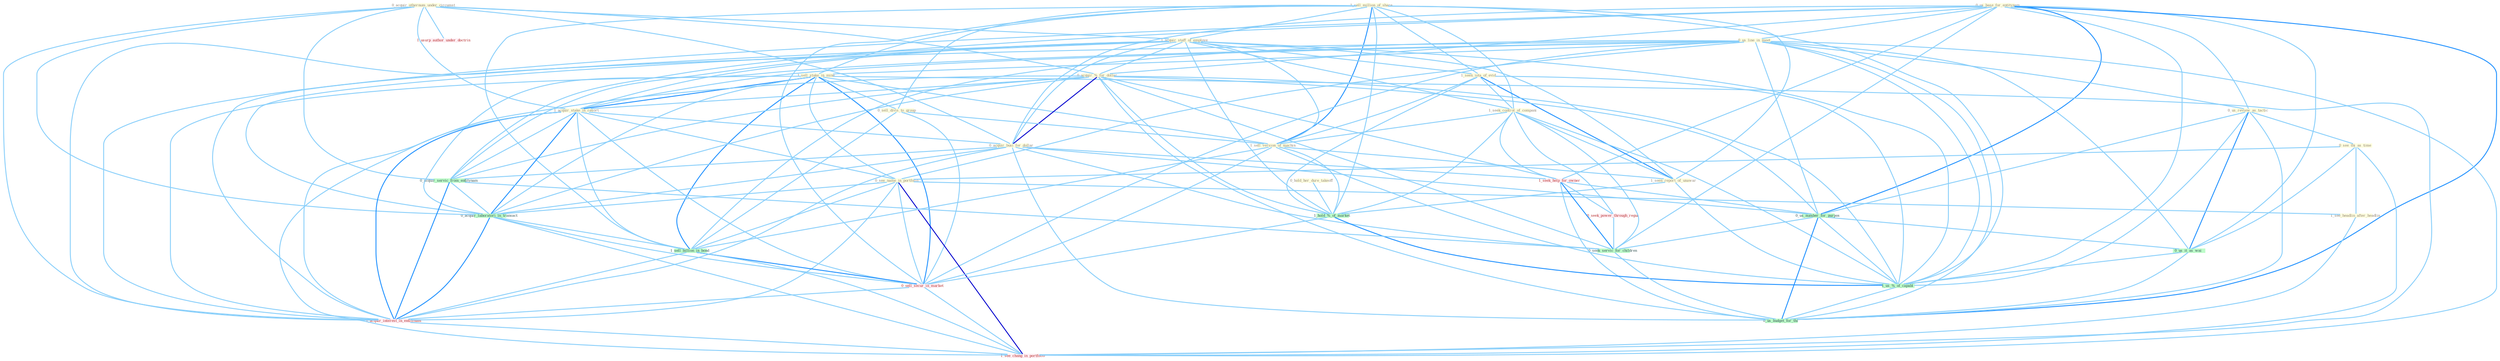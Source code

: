 Graph G{ 
    node
    [shape=polygon,style=filled,width=.5,height=.06,color="#BDFCC9",fixedsize=true,fontsize=4,
    fontcolor="#2f4f4f"];
    {node
    [color="#ffffe0", fontcolor="#8b7d6b"] "1_sell_million_of_share " "0_acquir_othernum_under_circumst " "0_us_base_for_entitynam " "1_acquir_staff_of_employe " "0_us_line_in_meet " "1_seen_iota_of_evid " "0_us_review_as_tactic " "1_sell_stake_in_mine " "0_hold_her_dure_takeoff " "1_seek_control_of_compani " "0_acquir_%_for_dollar " "1_acquir_stake_in_resort " "0_sell_divis_to_group " "0_acquir_busi_for_dollar " "0_see_thi_as_time " "0_see_name_in_portfolio " "1_sell_version_of_machin " "1_seen_report_of_unawar " "1_see_headlin_after_headlin "}
{node [color="#fff0f5", fontcolor="#b22222"] "1_seek_help_for_owner " "0_seek_power_through_regul " "1_usurp_author_under_doctrin " "0_sell_secur_in_market " "1_acquir_interest_in_entitynam " "1_see_chang_in_portfolio "}
edge [color="#B0E2FF"];

	"1_sell_million_of_share " -- "1_acquir_staff_of_employe " [w="1", color="#87cefa" ];
	"1_sell_million_of_share " -- "1_seen_iota_of_evid " [w="1", color="#87cefa" ];
	"1_sell_million_of_share " -- "1_sell_stake_in_mine " [w="1", color="#87cefa" ];
	"1_sell_million_of_share " -- "1_seek_control_of_compani " [w="1", color="#87cefa" ];
	"1_sell_million_of_share " -- "0_sell_divis_to_group " [w="1", color="#87cefa" ];
	"1_sell_million_of_share " -- "1_sell_version_of_machin " [w="2", color="#1e90ff" , len=0.8];
	"1_sell_million_of_share " -- "1_seen_report_of_unawar " [w="1", color="#87cefa" ];
	"1_sell_million_of_share " -- "1_hold_%_of_market " [w="1", color="#87cefa" ];
	"1_sell_million_of_share " -- "1_sell_billion_in_bond " [w="1", color="#87cefa" ];
	"1_sell_million_of_share " -- "1_us_%_of_capabl " [w="1", color="#87cefa" ];
	"1_sell_million_of_share " -- "0_sell_secur_in_market " [w="1", color="#87cefa" ];
	"0_acquir_othernum_under_circumst " -- "1_acquir_staff_of_employe " [w="1", color="#87cefa" ];
	"0_acquir_othernum_under_circumst " -- "0_acquir_%_for_dollar " [w="1", color="#87cefa" ];
	"0_acquir_othernum_under_circumst " -- "1_acquir_stake_in_resort " [w="1", color="#87cefa" ];
	"0_acquir_othernum_under_circumst " -- "0_acquir_busi_for_dollar " [w="1", color="#87cefa" ];
	"0_acquir_othernum_under_circumst " -- "0_acquir_servic_from_entitynam " [w="1", color="#87cefa" ];
	"0_acquir_othernum_under_circumst " -- "0_acquir_laboratori_in_transact " [w="1", color="#87cefa" ];
	"0_acquir_othernum_under_circumst " -- "1_usurp_author_under_doctrin " [w="1", color="#87cefa" ];
	"0_acquir_othernum_under_circumst " -- "1_acquir_interest_in_entitynam " [w="1", color="#87cefa" ];
	"0_us_base_for_entitynam " -- "0_us_line_in_meet " [w="1", color="#87cefa" ];
	"0_us_base_for_entitynam " -- "0_us_review_as_tactic " [w="1", color="#87cefa" ];
	"0_us_base_for_entitynam " -- "0_acquir_%_for_dollar " [w="1", color="#87cefa" ];
	"0_us_base_for_entitynam " -- "0_acquir_busi_for_dollar " [w="1", color="#87cefa" ];
	"0_us_base_for_entitynam " -- "1_seek_help_for_owner " [w="1", color="#87cefa" ];
	"0_us_base_for_entitynam " -- "0_acquir_servic_from_entitynam " [w="1", color="#87cefa" ];
	"0_us_base_for_entitynam " -- "0_us_number_for_purpos " [w="2", color="#1e90ff" , len=0.8];
	"0_us_base_for_entitynam " -- "0_us_it_as_wai " [w="1", color="#87cefa" ];
	"0_us_base_for_entitynam " -- "1_us_%_of_capabl " [w="1", color="#87cefa" ];
	"0_us_base_for_entitynam " -- "1_acquir_interest_in_entitynam " [w="1", color="#87cefa" ];
	"0_us_base_for_entitynam " -- "0_seek_servic_for_children " [w="1", color="#87cefa" ];
	"0_us_base_for_entitynam " -- "0_us_budget_for_thi " [w="2", color="#1e90ff" , len=0.8];
	"1_acquir_staff_of_employe " -- "1_seen_iota_of_evid " [w="1", color="#87cefa" ];
	"1_acquir_staff_of_employe " -- "1_seek_control_of_compani " [w="1", color="#87cefa" ];
	"1_acquir_staff_of_employe " -- "0_acquir_%_for_dollar " [w="1", color="#87cefa" ];
	"1_acquir_staff_of_employe " -- "1_acquir_stake_in_resort " [w="1", color="#87cefa" ];
	"1_acquir_staff_of_employe " -- "0_acquir_busi_for_dollar " [w="1", color="#87cefa" ];
	"1_acquir_staff_of_employe " -- "1_sell_version_of_machin " [w="1", color="#87cefa" ];
	"1_acquir_staff_of_employe " -- "1_seen_report_of_unawar " [w="1", color="#87cefa" ];
	"1_acquir_staff_of_employe " -- "0_acquir_servic_from_entitynam " [w="1", color="#87cefa" ];
	"1_acquir_staff_of_employe " -- "1_hold_%_of_market " [w="1", color="#87cefa" ];
	"1_acquir_staff_of_employe " -- "0_acquir_laboratori_in_transact " [w="1", color="#87cefa" ];
	"1_acquir_staff_of_employe " -- "1_us_%_of_capabl " [w="1", color="#87cefa" ];
	"1_acquir_staff_of_employe " -- "1_acquir_interest_in_entitynam " [w="1", color="#87cefa" ];
	"0_us_line_in_meet " -- "0_us_review_as_tactic " [w="1", color="#87cefa" ];
	"0_us_line_in_meet " -- "1_sell_stake_in_mine " [w="1", color="#87cefa" ];
	"0_us_line_in_meet " -- "1_acquir_stake_in_resort " [w="1", color="#87cefa" ];
	"0_us_line_in_meet " -- "0_see_name_in_portfolio " [w="1", color="#87cefa" ];
	"0_us_line_in_meet " -- "0_us_number_for_purpos " [w="1", color="#87cefa" ];
	"0_us_line_in_meet " -- "0_acquir_laboratori_in_transact " [w="1", color="#87cefa" ];
	"0_us_line_in_meet " -- "1_sell_billion_in_bond " [w="1", color="#87cefa" ];
	"0_us_line_in_meet " -- "0_us_it_as_wai " [w="1", color="#87cefa" ];
	"0_us_line_in_meet " -- "1_us_%_of_capabl " [w="1", color="#87cefa" ];
	"0_us_line_in_meet " -- "0_sell_secur_in_market " [w="1", color="#87cefa" ];
	"0_us_line_in_meet " -- "1_acquir_interest_in_entitynam " [w="1", color="#87cefa" ];
	"0_us_line_in_meet " -- "1_see_chang_in_portfolio " [w="1", color="#87cefa" ];
	"0_us_line_in_meet " -- "0_us_budget_for_thi " [w="1", color="#87cefa" ];
	"1_seen_iota_of_evid " -- "1_seek_control_of_compani " [w="1", color="#87cefa" ];
	"1_seen_iota_of_evid " -- "1_sell_version_of_machin " [w="1", color="#87cefa" ];
	"1_seen_iota_of_evid " -- "1_seen_report_of_unawar " [w="2", color="#1e90ff" , len=0.8];
	"1_seen_iota_of_evid " -- "1_hold_%_of_market " [w="1", color="#87cefa" ];
	"1_seen_iota_of_evid " -- "1_us_%_of_capabl " [w="1", color="#87cefa" ];
	"0_us_review_as_tactic " -- "0_see_thi_as_time " [w="1", color="#87cefa" ];
	"0_us_review_as_tactic " -- "0_us_number_for_purpos " [w="1", color="#87cefa" ];
	"0_us_review_as_tactic " -- "0_us_it_as_wai " [w="2", color="#1e90ff" , len=0.8];
	"0_us_review_as_tactic " -- "1_us_%_of_capabl " [w="1", color="#87cefa" ];
	"0_us_review_as_tactic " -- "0_us_budget_for_thi " [w="1", color="#87cefa" ];
	"1_sell_stake_in_mine " -- "1_acquir_stake_in_resort " [w="2", color="#1e90ff" , len=0.8];
	"1_sell_stake_in_mine " -- "0_sell_divis_to_group " [w="1", color="#87cefa" ];
	"1_sell_stake_in_mine " -- "0_see_name_in_portfolio " [w="1", color="#87cefa" ];
	"1_sell_stake_in_mine " -- "1_sell_version_of_machin " [w="1", color="#87cefa" ];
	"1_sell_stake_in_mine " -- "0_acquir_laboratori_in_transact " [w="1", color="#87cefa" ];
	"1_sell_stake_in_mine " -- "1_sell_billion_in_bond " [w="2", color="#1e90ff" , len=0.8];
	"1_sell_stake_in_mine " -- "0_sell_secur_in_market " [w="2", color="#1e90ff" , len=0.8];
	"1_sell_stake_in_mine " -- "1_acquir_interest_in_entitynam " [w="1", color="#87cefa" ];
	"1_sell_stake_in_mine " -- "1_see_chang_in_portfolio " [w="1", color="#87cefa" ];
	"0_hold_her_dure_takeoff " -- "1_hold_%_of_market " [w="1", color="#87cefa" ];
	"1_seek_control_of_compani " -- "1_sell_version_of_machin " [w="1", color="#87cefa" ];
	"1_seek_control_of_compani " -- "1_seen_report_of_unawar " [w="1", color="#87cefa" ];
	"1_seek_control_of_compani " -- "1_seek_help_for_owner " [w="1", color="#87cefa" ];
	"1_seek_control_of_compani " -- "1_hold_%_of_market " [w="1", color="#87cefa" ];
	"1_seek_control_of_compani " -- "0_seek_power_through_regul " [w="1", color="#87cefa" ];
	"1_seek_control_of_compani " -- "1_us_%_of_capabl " [w="1", color="#87cefa" ];
	"1_seek_control_of_compani " -- "0_seek_servic_for_children " [w="1", color="#87cefa" ];
	"0_acquir_%_for_dollar " -- "1_acquir_stake_in_resort " [w="1", color="#87cefa" ];
	"0_acquir_%_for_dollar " -- "0_acquir_busi_for_dollar " [w="3", color="#0000cd" , len=0.6];
	"0_acquir_%_for_dollar " -- "1_seek_help_for_owner " [w="1", color="#87cefa" ];
	"0_acquir_%_for_dollar " -- "0_acquir_servic_from_entitynam " [w="1", color="#87cefa" ];
	"0_acquir_%_for_dollar " -- "1_hold_%_of_market " [w="1", color="#87cefa" ];
	"0_acquir_%_for_dollar " -- "0_us_number_for_purpos " [w="1", color="#87cefa" ];
	"0_acquir_%_for_dollar " -- "0_acquir_laboratori_in_transact " [w="1", color="#87cefa" ];
	"0_acquir_%_for_dollar " -- "1_us_%_of_capabl " [w="1", color="#87cefa" ];
	"0_acquir_%_for_dollar " -- "1_acquir_interest_in_entitynam " [w="1", color="#87cefa" ];
	"0_acquir_%_for_dollar " -- "0_seek_servic_for_children " [w="1", color="#87cefa" ];
	"0_acquir_%_for_dollar " -- "0_us_budget_for_thi " [w="1", color="#87cefa" ];
	"1_acquir_stake_in_resort " -- "0_acquir_busi_for_dollar " [w="1", color="#87cefa" ];
	"1_acquir_stake_in_resort " -- "0_see_name_in_portfolio " [w="1", color="#87cefa" ];
	"1_acquir_stake_in_resort " -- "0_acquir_servic_from_entitynam " [w="1", color="#87cefa" ];
	"1_acquir_stake_in_resort " -- "0_acquir_laboratori_in_transact " [w="2", color="#1e90ff" , len=0.8];
	"1_acquir_stake_in_resort " -- "1_sell_billion_in_bond " [w="1", color="#87cefa" ];
	"1_acquir_stake_in_resort " -- "0_sell_secur_in_market " [w="1", color="#87cefa" ];
	"1_acquir_stake_in_resort " -- "1_acquir_interest_in_entitynam " [w="2", color="#1e90ff" , len=0.8];
	"1_acquir_stake_in_resort " -- "1_see_chang_in_portfolio " [w="1", color="#87cefa" ];
	"0_sell_divis_to_group " -- "1_sell_version_of_machin " [w="1", color="#87cefa" ];
	"0_sell_divis_to_group " -- "1_sell_billion_in_bond " [w="1", color="#87cefa" ];
	"0_sell_divis_to_group " -- "0_sell_secur_in_market " [w="1", color="#87cefa" ];
	"0_acquir_busi_for_dollar " -- "1_seek_help_for_owner " [w="1", color="#87cefa" ];
	"0_acquir_busi_for_dollar " -- "0_acquir_servic_from_entitynam " [w="1", color="#87cefa" ];
	"0_acquir_busi_for_dollar " -- "0_us_number_for_purpos " [w="1", color="#87cefa" ];
	"0_acquir_busi_for_dollar " -- "0_acquir_laboratori_in_transact " [w="1", color="#87cefa" ];
	"0_acquir_busi_for_dollar " -- "1_acquir_interest_in_entitynam " [w="1", color="#87cefa" ];
	"0_acquir_busi_for_dollar " -- "0_seek_servic_for_children " [w="1", color="#87cefa" ];
	"0_acquir_busi_for_dollar " -- "0_us_budget_for_thi " [w="1", color="#87cefa" ];
	"0_see_thi_as_time " -- "0_see_name_in_portfolio " [w="1", color="#87cefa" ];
	"0_see_thi_as_time " -- "1_see_headlin_after_headlin " [w="1", color="#87cefa" ];
	"0_see_thi_as_time " -- "0_us_it_as_wai " [w="1", color="#87cefa" ];
	"0_see_thi_as_time " -- "1_see_chang_in_portfolio " [w="1", color="#87cefa" ];
	"0_see_name_in_portfolio " -- "1_see_headlin_after_headlin " [w="1", color="#87cefa" ];
	"0_see_name_in_portfolio " -- "0_acquir_laboratori_in_transact " [w="1", color="#87cefa" ];
	"0_see_name_in_portfolio " -- "1_sell_billion_in_bond " [w="1", color="#87cefa" ];
	"0_see_name_in_portfolio " -- "0_sell_secur_in_market " [w="1", color="#87cefa" ];
	"0_see_name_in_portfolio " -- "1_acquir_interest_in_entitynam " [w="1", color="#87cefa" ];
	"0_see_name_in_portfolio " -- "1_see_chang_in_portfolio " [w="3", color="#0000cd" , len=0.6];
	"1_sell_version_of_machin " -- "1_seen_report_of_unawar " [w="1", color="#87cefa" ];
	"1_sell_version_of_machin " -- "1_hold_%_of_market " [w="1", color="#87cefa" ];
	"1_sell_version_of_machin " -- "1_sell_billion_in_bond " [w="1", color="#87cefa" ];
	"1_sell_version_of_machin " -- "1_us_%_of_capabl " [w="1", color="#87cefa" ];
	"1_sell_version_of_machin " -- "0_sell_secur_in_market " [w="1", color="#87cefa" ];
	"1_seen_report_of_unawar " -- "1_hold_%_of_market " [w="1", color="#87cefa" ];
	"1_seen_report_of_unawar " -- "1_us_%_of_capabl " [w="1", color="#87cefa" ];
	"1_see_headlin_after_headlin " -- "1_see_chang_in_portfolio " [w="1", color="#87cefa" ];
	"1_seek_help_for_owner " -- "0_seek_power_through_regul " [w="1", color="#87cefa" ];
	"1_seek_help_for_owner " -- "0_us_number_for_purpos " [w="1", color="#87cefa" ];
	"1_seek_help_for_owner " -- "0_seek_servic_for_children " [w="2", color="#1e90ff" , len=0.8];
	"1_seek_help_for_owner " -- "0_us_budget_for_thi " [w="1", color="#87cefa" ];
	"0_acquir_servic_from_entitynam " -- "0_acquir_laboratori_in_transact " [w="1", color="#87cefa" ];
	"0_acquir_servic_from_entitynam " -- "1_acquir_interest_in_entitynam " [w="2", color="#1e90ff" , len=0.8];
	"0_acquir_servic_from_entitynam " -- "0_seek_servic_for_children " [w="1", color="#87cefa" ];
	"1_hold_%_of_market " -- "1_us_%_of_capabl " [w="2", color="#1e90ff" , len=0.8];
	"1_hold_%_of_market " -- "0_sell_secur_in_market " [w="1", color="#87cefa" ];
	"0_seek_power_through_regul " -- "0_seek_servic_for_children " [w="1", color="#87cefa" ];
	"0_us_number_for_purpos " -- "0_us_it_as_wai " [w="1", color="#87cefa" ];
	"0_us_number_for_purpos " -- "1_us_%_of_capabl " [w="1", color="#87cefa" ];
	"0_us_number_for_purpos " -- "0_seek_servic_for_children " [w="1", color="#87cefa" ];
	"0_us_number_for_purpos " -- "0_us_budget_for_thi " [w="2", color="#1e90ff" , len=0.8];
	"0_acquir_laboratori_in_transact " -- "1_sell_billion_in_bond " [w="1", color="#87cefa" ];
	"0_acquir_laboratori_in_transact " -- "0_sell_secur_in_market " [w="1", color="#87cefa" ];
	"0_acquir_laboratori_in_transact " -- "1_acquir_interest_in_entitynam " [w="2", color="#1e90ff" , len=0.8];
	"0_acquir_laboratori_in_transact " -- "1_see_chang_in_portfolio " [w="1", color="#87cefa" ];
	"1_sell_billion_in_bond " -- "0_sell_secur_in_market " [w="2", color="#1e90ff" , len=0.8];
	"1_sell_billion_in_bond " -- "1_acquir_interest_in_entitynam " [w="1", color="#87cefa" ];
	"1_sell_billion_in_bond " -- "1_see_chang_in_portfolio " [w="1", color="#87cefa" ];
	"0_us_it_as_wai " -- "1_us_%_of_capabl " [w="1", color="#87cefa" ];
	"0_us_it_as_wai " -- "0_us_budget_for_thi " [w="1", color="#87cefa" ];
	"1_us_%_of_capabl " -- "0_us_budget_for_thi " [w="1", color="#87cefa" ];
	"0_sell_secur_in_market " -- "1_acquir_interest_in_entitynam " [w="1", color="#87cefa" ];
	"0_sell_secur_in_market " -- "1_see_chang_in_portfolio " [w="1", color="#87cefa" ];
	"1_acquir_interest_in_entitynam " -- "1_see_chang_in_portfolio " [w="1", color="#87cefa" ];
	"0_seek_servic_for_children " -- "0_us_budget_for_thi " [w="1", color="#87cefa" ];
}
